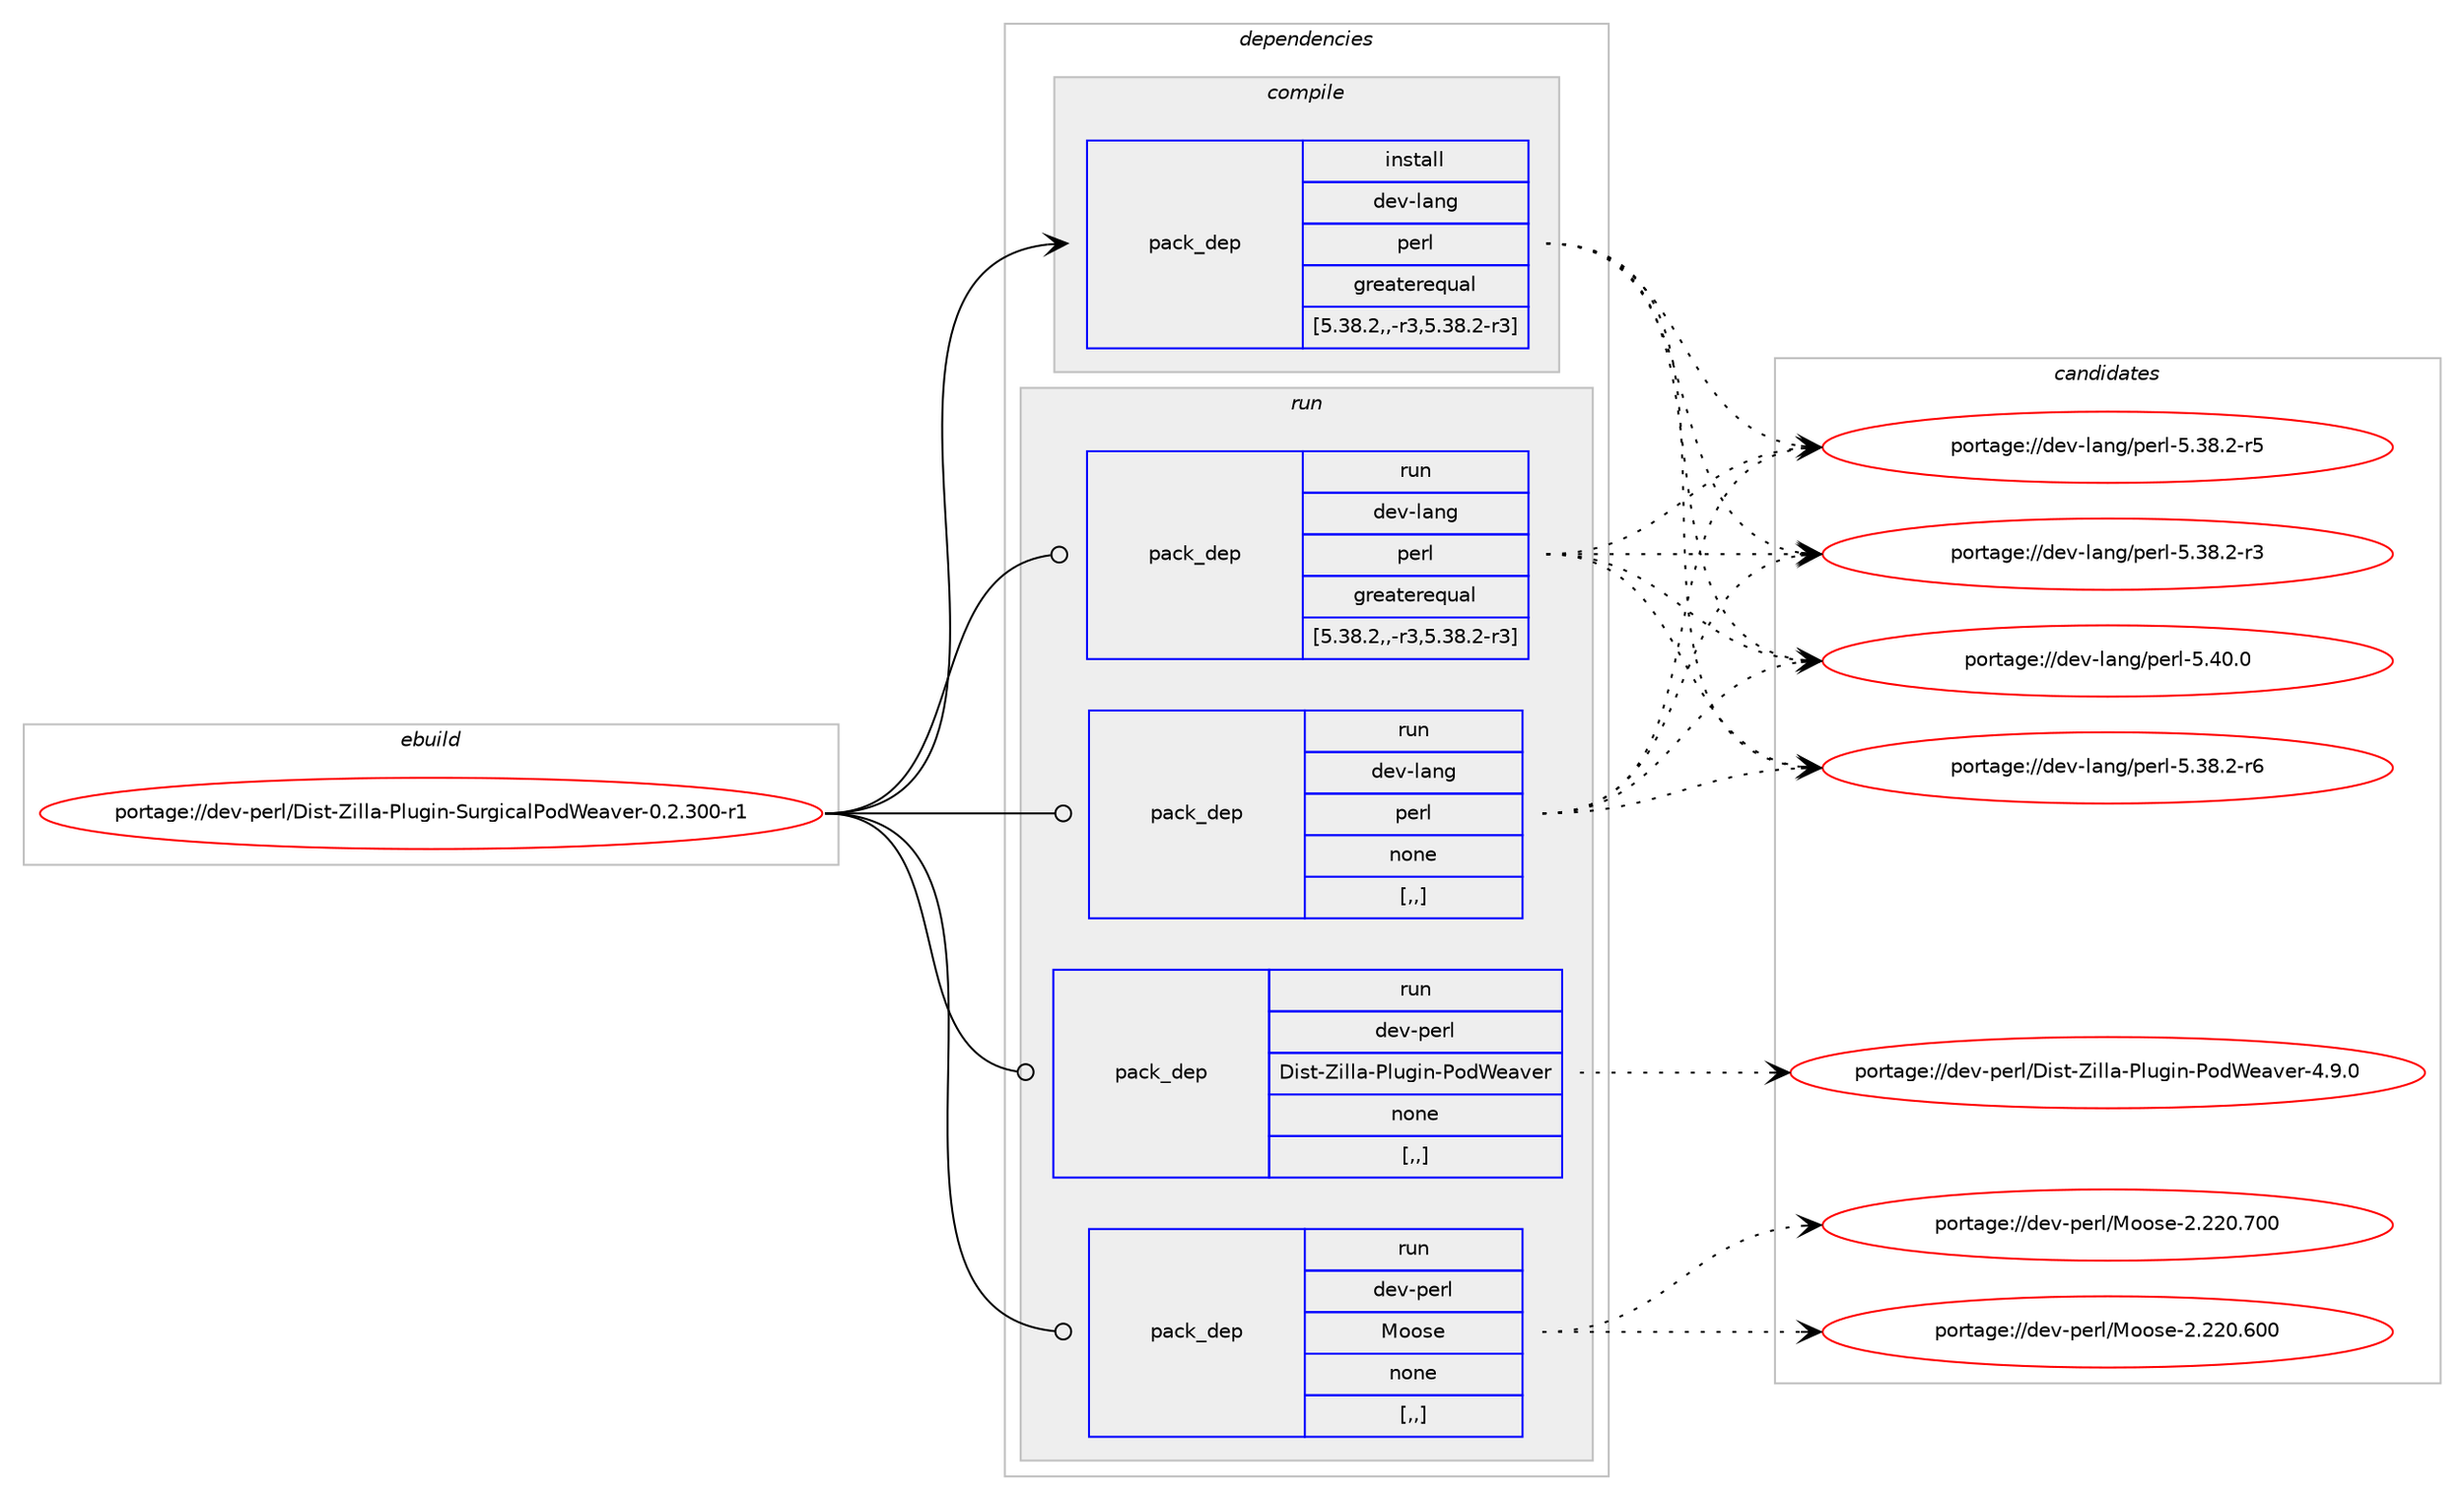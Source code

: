 digraph prolog {

# *************
# Graph options
# *************

newrank=true;
concentrate=true;
compound=true;
graph [rankdir=LR,fontname=Helvetica,fontsize=10,ranksep=1.5];#, ranksep=2.5, nodesep=0.2];
edge  [arrowhead=vee];
node  [fontname=Helvetica,fontsize=10];

# **********
# The ebuild
# **********

subgraph cluster_leftcol {
color=gray;
label=<<i>ebuild</i>>;
id [label="portage://dev-perl/Dist-Zilla-Plugin-SurgicalPodWeaver-0.2.300-r1", color=red, width=4, href="../dev-perl/Dist-Zilla-Plugin-SurgicalPodWeaver-0.2.300-r1.svg"];
}

# ****************
# The dependencies
# ****************

subgraph cluster_midcol {
color=gray;
label=<<i>dependencies</i>>;
subgraph cluster_compile {
fillcolor="#eeeeee";
style=filled;
label=<<i>compile</i>>;
subgraph pack98617 {
dependency129809 [label=<<TABLE BORDER="0" CELLBORDER="1" CELLSPACING="0" CELLPADDING="4" WIDTH="220"><TR><TD ROWSPAN="6" CELLPADDING="30">pack_dep</TD></TR><TR><TD WIDTH="110">install</TD></TR><TR><TD>dev-lang</TD></TR><TR><TD>perl</TD></TR><TR><TD>greaterequal</TD></TR><TR><TD>[5.38.2,,-r3,5.38.2-r3]</TD></TR></TABLE>>, shape=none, color=blue];
}
id:e -> dependency129809:w [weight=20,style="solid",arrowhead="vee"];
}
subgraph cluster_compileandrun {
fillcolor="#eeeeee";
style=filled;
label=<<i>compile and run</i>>;
}
subgraph cluster_run {
fillcolor="#eeeeee";
style=filled;
label=<<i>run</i>>;
subgraph pack98618 {
dependency129810 [label=<<TABLE BORDER="0" CELLBORDER="1" CELLSPACING="0" CELLPADDING="4" WIDTH="220"><TR><TD ROWSPAN="6" CELLPADDING="30">pack_dep</TD></TR><TR><TD WIDTH="110">run</TD></TR><TR><TD>dev-lang</TD></TR><TR><TD>perl</TD></TR><TR><TD>greaterequal</TD></TR><TR><TD>[5.38.2,,-r3,5.38.2-r3]</TD></TR></TABLE>>, shape=none, color=blue];
}
id:e -> dependency129810:w [weight=20,style="solid",arrowhead="odot"];
subgraph pack98619 {
dependency129811 [label=<<TABLE BORDER="0" CELLBORDER="1" CELLSPACING="0" CELLPADDING="4" WIDTH="220"><TR><TD ROWSPAN="6" CELLPADDING="30">pack_dep</TD></TR><TR><TD WIDTH="110">run</TD></TR><TR><TD>dev-lang</TD></TR><TR><TD>perl</TD></TR><TR><TD>none</TD></TR><TR><TD>[,,]</TD></TR></TABLE>>, shape=none, color=blue];
}
id:e -> dependency129811:w [weight=20,style="solid",arrowhead="odot"];
subgraph pack98620 {
dependency129812 [label=<<TABLE BORDER="0" CELLBORDER="1" CELLSPACING="0" CELLPADDING="4" WIDTH="220"><TR><TD ROWSPAN="6" CELLPADDING="30">pack_dep</TD></TR><TR><TD WIDTH="110">run</TD></TR><TR><TD>dev-perl</TD></TR><TR><TD>Dist-Zilla-Plugin-PodWeaver</TD></TR><TR><TD>none</TD></TR><TR><TD>[,,]</TD></TR></TABLE>>, shape=none, color=blue];
}
id:e -> dependency129812:w [weight=20,style="solid",arrowhead="odot"];
subgraph pack98621 {
dependency129813 [label=<<TABLE BORDER="0" CELLBORDER="1" CELLSPACING="0" CELLPADDING="4" WIDTH="220"><TR><TD ROWSPAN="6" CELLPADDING="30">pack_dep</TD></TR><TR><TD WIDTH="110">run</TD></TR><TR><TD>dev-perl</TD></TR><TR><TD>Moose</TD></TR><TR><TD>none</TD></TR><TR><TD>[,,]</TD></TR></TABLE>>, shape=none, color=blue];
}
id:e -> dependency129813:w [weight=20,style="solid",arrowhead="odot"];
}
}

# **************
# The candidates
# **************

subgraph cluster_choices {
rank=same;
color=gray;
label=<<i>candidates</i>>;

subgraph choice98617 {
color=black;
nodesep=1;
choice10010111845108971101034711210111410845534652484648 [label="portage://dev-lang/perl-5.40.0", color=red, width=4,href="../dev-lang/perl-5.40.0.svg"];
choice100101118451089711010347112101114108455346515646504511454 [label="portage://dev-lang/perl-5.38.2-r6", color=red, width=4,href="../dev-lang/perl-5.38.2-r6.svg"];
choice100101118451089711010347112101114108455346515646504511453 [label="portage://dev-lang/perl-5.38.2-r5", color=red, width=4,href="../dev-lang/perl-5.38.2-r5.svg"];
choice100101118451089711010347112101114108455346515646504511451 [label="portage://dev-lang/perl-5.38.2-r3", color=red, width=4,href="../dev-lang/perl-5.38.2-r3.svg"];
dependency129809:e -> choice10010111845108971101034711210111410845534652484648:w [style=dotted,weight="100"];
dependency129809:e -> choice100101118451089711010347112101114108455346515646504511454:w [style=dotted,weight="100"];
dependency129809:e -> choice100101118451089711010347112101114108455346515646504511453:w [style=dotted,weight="100"];
dependency129809:e -> choice100101118451089711010347112101114108455346515646504511451:w [style=dotted,weight="100"];
}
subgraph choice98618 {
color=black;
nodesep=1;
choice10010111845108971101034711210111410845534652484648 [label="portage://dev-lang/perl-5.40.0", color=red, width=4,href="../dev-lang/perl-5.40.0.svg"];
choice100101118451089711010347112101114108455346515646504511454 [label="portage://dev-lang/perl-5.38.2-r6", color=red, width=4,href="../dev-lang/perl-5.38.2-r6.svg"];
choice100101118451089711010347112101114108455346515646504511453 [label="portage://dev-lang/perl-5.38.2-r5", color=red, width=4,href="../dev-lang/perl-5.38.2-r5.svg"];
choice100101118451089711010347112101114108455346515646504511451 [label="portage://dev-lang/perl-5.38.2-r3", color=red, width=4,href="../dev-lang/perl-5.38.2-r3.svg"];
dependency129810:e -> choice10010111845108971101034711210111410845534652484648:w [style=dotted,weight="100"];
dependency129810:e -> choice100101118451089711010347112101114108455346515646504511454:w [style=dotted,weight="100"];
dependency129810:e -> choice100101118451089711010347112101114108455346515646504511453:w [style=dotted,weight="100"];
dependency129810:e -> choice100101118451089711010347112101114108455346515646504511451:w [style=dotted,weight="100"];
}
subgraph choice98619 {
color=black;
nodesep=1;
choice10010111845108971101034711210111410845534652484648 [label="portage://dev-lang/perl-5.40.0", color=red, width=4,href="../dev-lang/perl-5.40.0.svg"];
choice100101118451089711010347112101114108455346515646504511454 [label="portage://dev-lang/perl-5.38.2-r6", color=red, width=4,href="../dev-lang/perl-5.38.2-r6.svg"];
choice100101118451089711010347112101114108455346515646504511453 [label="portage://dev-lang/perl-5.38.2-r5", color=red, width=4,href="../dev-lang/perl-5.38.2-r5.svg"];
choice100101118451089711010347112101114108455346515646504511451 [label="portage://dev-lang/perl-5.38.2-r3", color=red, width=4,href="../dev-lang/perl-5.38.2-r3.svg"];
dependency129811:e -> choice10010111845108971101034711210111410845534652484648:w [style=dotted,weight="100"];
dependency129811:e -> choice100101118451089711010347112101114108455346515646504511454:w [style=dotted,weight="100"];
dependency129811:e -> choice100101118451089711010347112101114108455346515646504511453:w [style=dotted,weight="100"];
dependency129811:e -> choice100101118451089711010347112101114108455346515646504511451:w [style=dotted,weight="100"];
}
subgraph choice98620 {
color=black;
nodesep=1;
choice100101118451121011141084768105115116459010510810897458010811710310511045801111008710197118101114455246574648 [label="portage://dev-perl/Dist-Zilla-Plugin-PodWeaver-4.9.0", color=red, width=4,href="../dev-perl/Dist-Zilla-Plugin-PodWeaver-4.9.0.svg"];
dependency129812:e -> choice100101118451121011141084768105115116459010510810897458010811710310511045801111008710197118101114455246574648:w [style=dotted,weight="100"];
}
subgraph choice98621 {
color=black;
nodesep=1;
choice10010111845112101114108477711111111510145504650504846554848 [label="portage://dev-perl/Moose-2.220.700", color=red, width=4,href="../dev-perl/Moose-2.220.700.svg"];
choice10010111845112101114108477711111111510145504650504846544848 [label="portage://dev-perl/Moose-2.220.600", color=red, width=4,href="../dev-perl/Moose-2.220.600.svg"];
dependency129813:e -> choice10010111845112101114108477711111111510145504650504846554848:w [style=dotted,weight="100"];
dependency129813:e -> choice10010111845112101114108477711111111510145504650504846544848:w [style=dotted,weight="100"];
}
}

}
